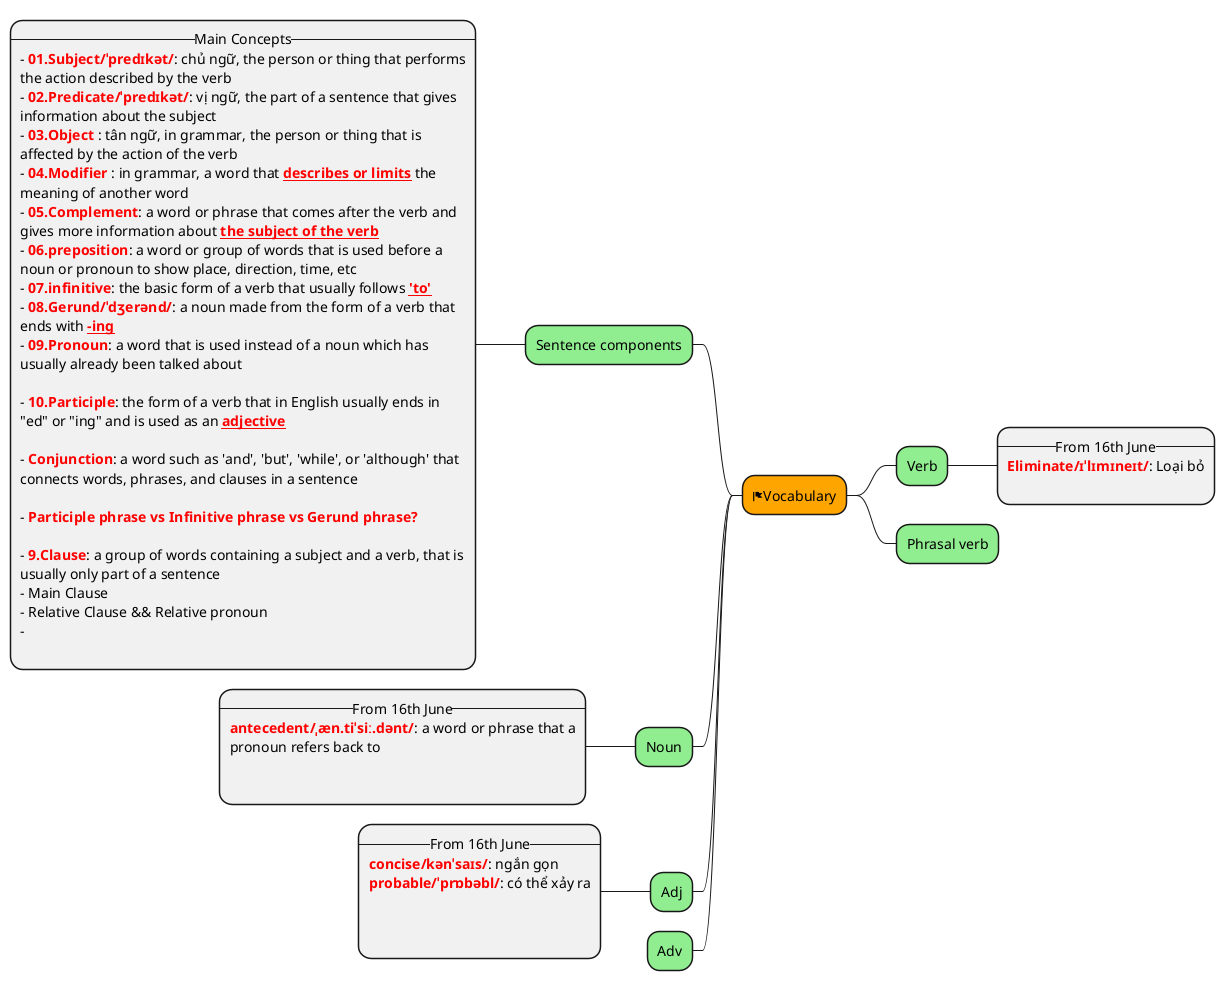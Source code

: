 @startmindmap
<style>
element {
  MaximumWidth 350
}
mindmapDiagram {
  .highlight {
    BackgroundColor lightgreen
  }
  .uncertain {
    BackgroundColor plum
  }
  .longer * {
    MaximumWidth 450
  }
}
</style>

*[#orange] <&flag>Vocabulary
**[#lightgreen] Verb
***:--From 16th June--
<b><color:red>Eliminate/ɪˈlɪmɪneɪt/</b>: Loại bỏ
;
**[#lightgreen] Phrasal verb

left side
** Sentence components <<highlight>>
***:--Main Concepts--
- <b><color:red>01.Subject/ˈpredɪkət/</b>: chủ ngữ, the person or thing that performs the action described by the verb
- <b><color:red>02.Predicate/ˈpredɪkət/</b>: vị ngữ, the part of a sentence that gives information about the subject
- <b><color:red>03.Object</b> : tân ngữ, in grammar, the person or thing that is affected by the action of the verb
- <b><color:red>04.Modifier</b> : in grammar, a word that <b><color:red>__describes or limits__</b> the meaning of another word
- <b><color:red>05.Complement</b>: a word or phrase that comes after the verb and gives more information about <b><color:red>__the subject of the verb__
- <b><color:red>06.preposition</b>: a word or group of words that is used before a noun or pronoun to show place, direction, time, etc
- <b><color:red>07.infinitive</b>: the basic form of a verb that usually follows <b><color:red>__'to'__
- <b><color:red>08.Gerund/ˈdʒerənd/</b>: a noun made from the form of a verb that ends with <b><color:red>__-ing__
- <b><color:red>09.Pronoun</b>: a word that is used instead of a noun which has usually already been talked about

- <b><color:red>10.Participle</b>: the form of a verb that in English usually ends in "ed" or "ing" and is used as an <b><color:red>__adjective__

- <b><color:red>Conjunction</b>: a word such as 'and', 'but', 'while', or 'although' that connects words, phrases, and clauses in a sentence
' Coordinating Conjunction

'Adverbial/ədˈvɜː.bi.əl/ Phrase
- <b><color:red>Participle phrase vs Infinitive phrase vs Gerund phrase?

- <b><color:red>9.Clause</b>: a group of words containing a subject and a verb, that is usually only part of a sentence
- Main Clause
- Relative Clause && Relative pronoun
-
; <<longer>>

'modifier and complement: sửa đổi và bổ sung
**[#lightgreen] Noun
***:--From 16th June--
<b><color:red>antecedent/ˌæn.tiˈsiː.dənt/</b>: a word or phrase that a pronoun refers back to

;

**[#lightgreen] Adj
***:--From 16th June--
<b><color:red>concise/kənˈsaɪs/</b>: ngắn gọn
<b><color:red>probable/ˈprɒbəbl/</b>: có thể xảy ra


;

**[#lightgreen] Adv
@endmindmap
